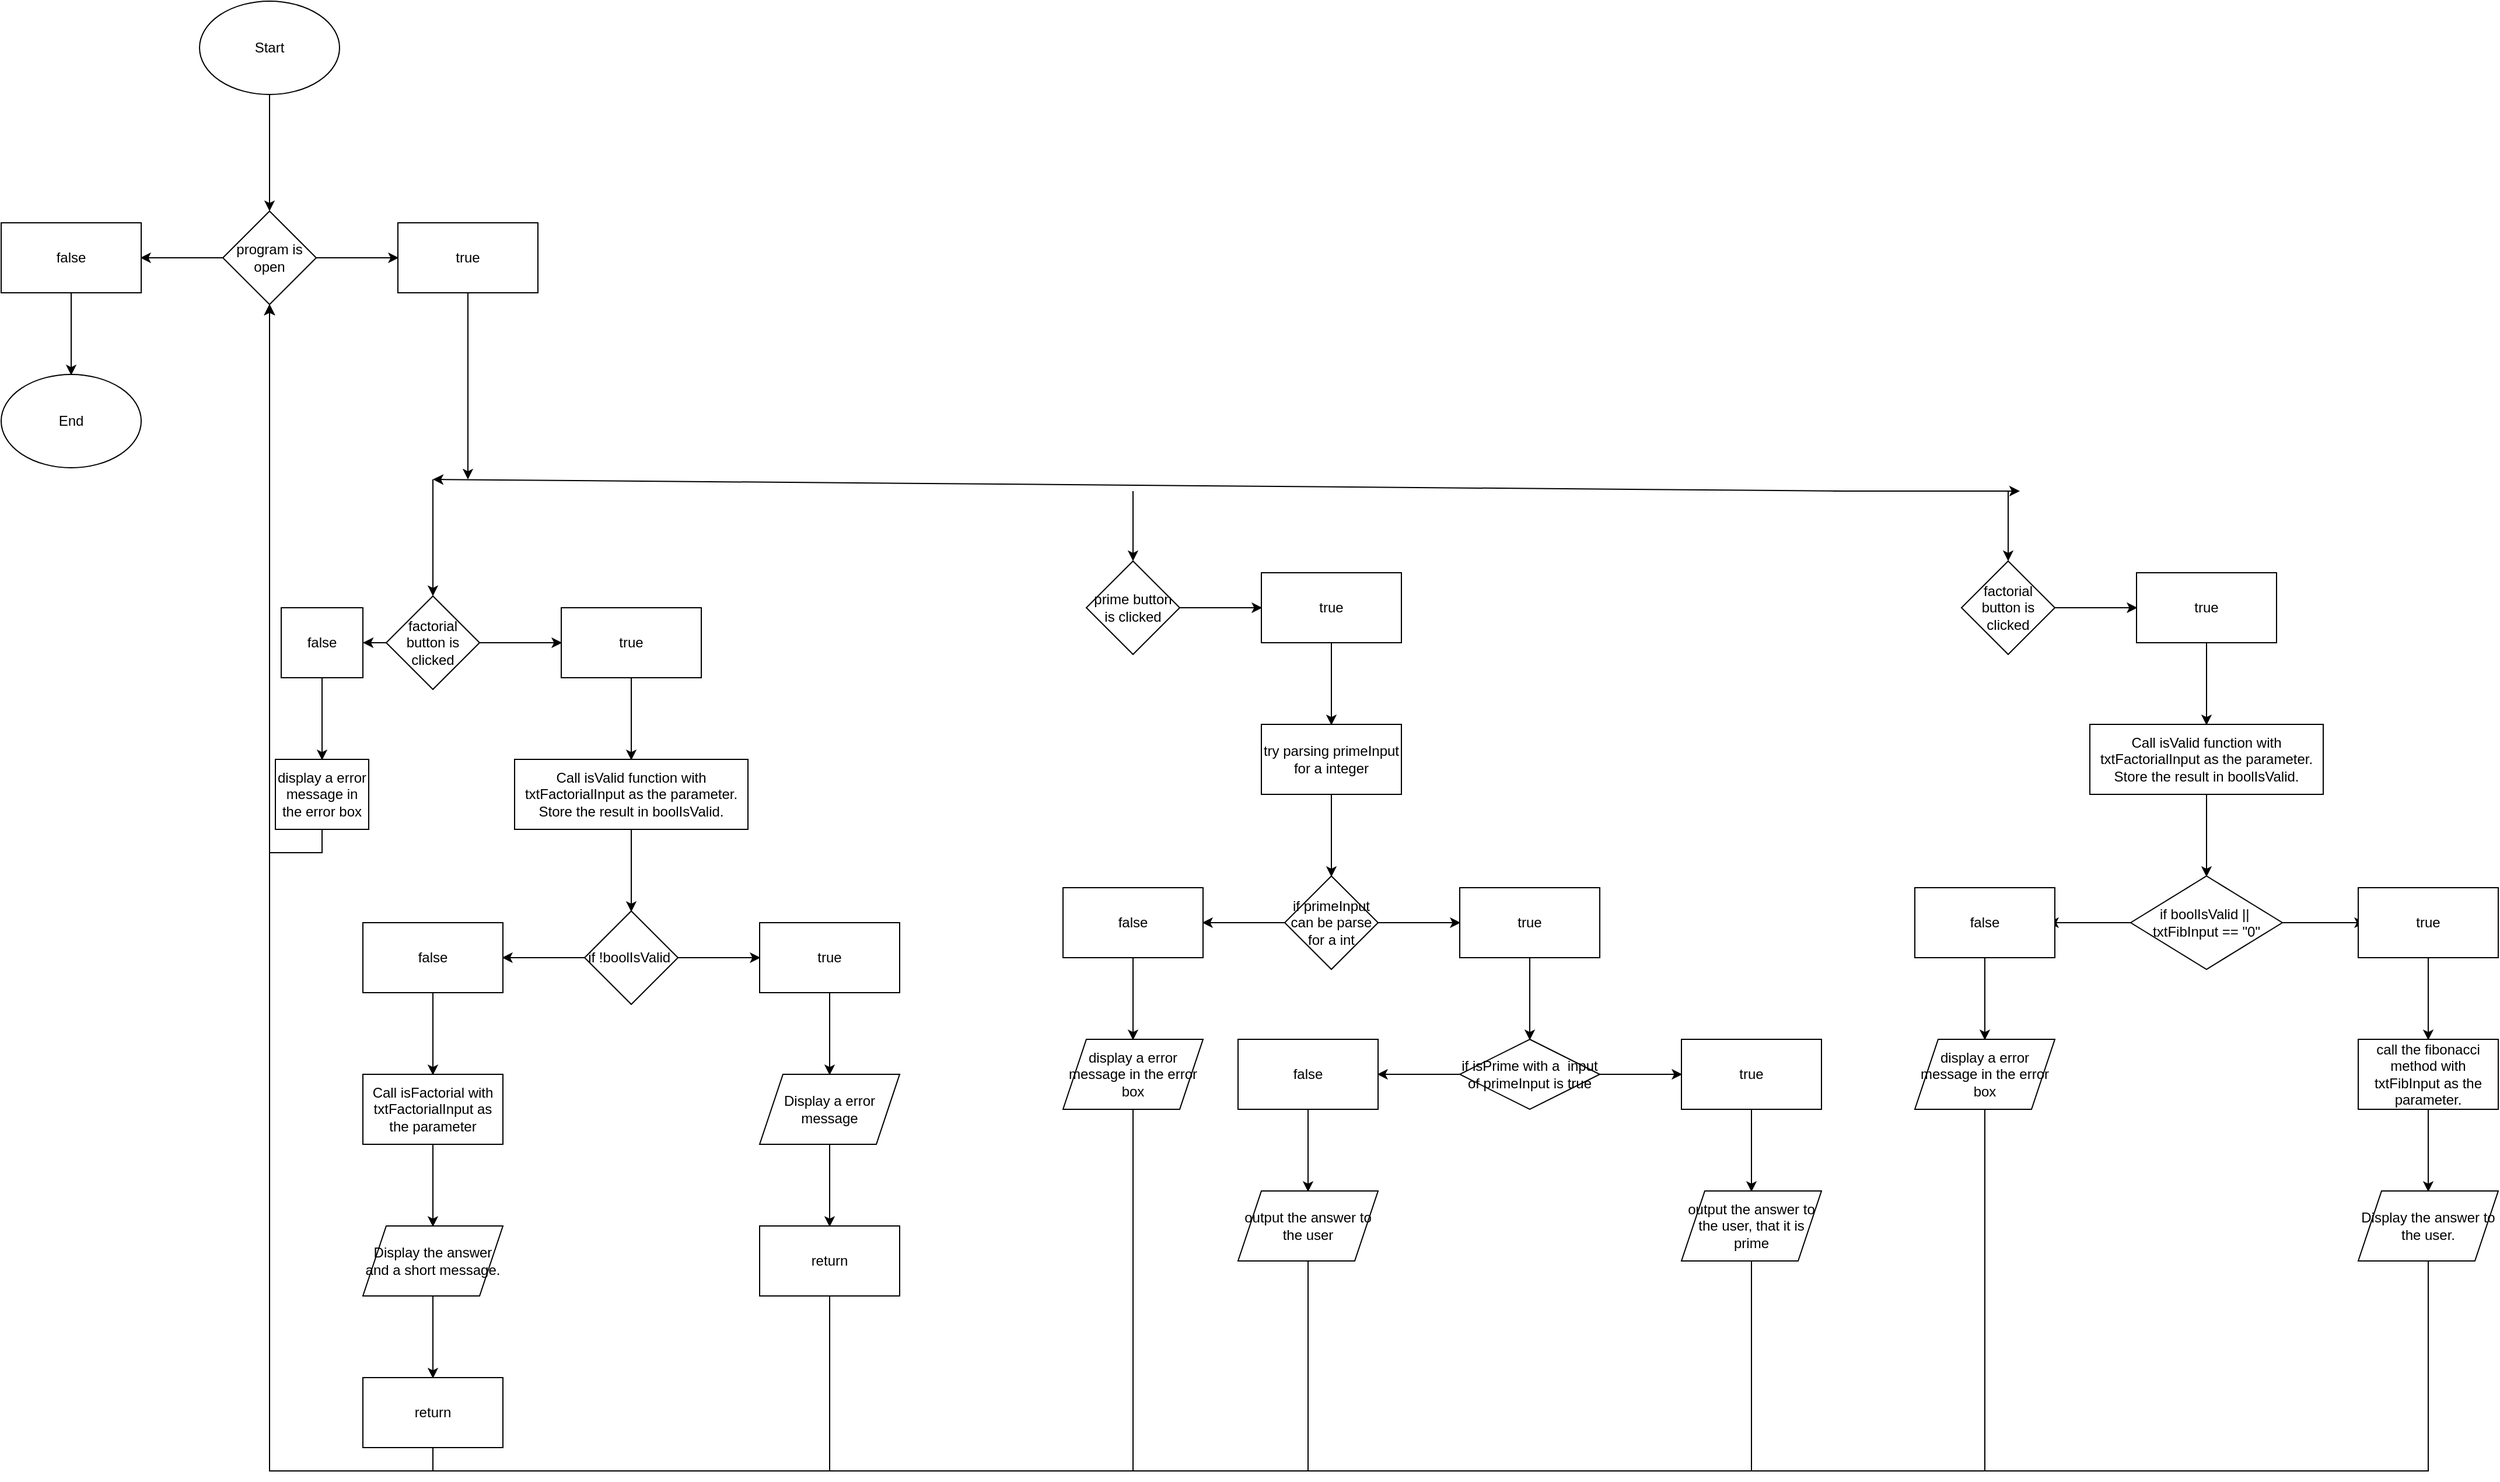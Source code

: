<mxfile version="21.6.8" type="google" pages="5">
  <diagram name="U4ACT2Main" id="bxEgWun4QLtOwx8SykbE">
    <mxGraphModel grid="1" page="1" gridSize="10" guides="1" tooltips="1" connect="1" arrows="1" fold="1" pageScale="1" pageWidth="3500" pageHeight="3300" math="0" shadow="0">
      <root>
        <mxCell id="0" />
        <mxCell id="1" parent="0" />
        <mxCell id="aHM7PjvkRRjM55gxEJ2z-1" value="Start" style="ellipse;whiteSpace=wrap;html=1;" vertex="1" parent="1">
          <mxGeometry x="690" width="120" height="80" as="geometry" />
        </mxCell>
        <mxCell id="aHM7PjvkRRjM55gxEJ2z-3" value="" style="endArrow=classic;html=1;rounded=0;" edge="1" parent="1" source="aHM7PjvkRRjM55gxEJ2z-1">
          <mxGeometry width="50" height="50" relative="1" as="geometry">
            <mxPoint x="750" y="130" as="sourcePoint" />
            <mxPoint x="750" y="180" as="targetPoint" />
          </mxGeometry>
        </mxCell>
        <mxCell id="aHM7PjvkRRjM55gxEJ2z-4" value="" style="endArrow=classic;html=1;rounded=0;" edge="1" parent="1">
          <mxGeometry width="50" height="50" relative="1" as="geometry">
            <mxPoint x="2100" y="420" as="sourcePoint" />
            <mxPoint x="890" y="410" as="targetPoint" />
          </mxGeometry>
        </mxCell>
        <mxCell id="aHM7PjvkRRjM55gxEJ2z-5" value="" style="endArrow=classic;html=1;rounded=0;" edge="1" parent="1">
          <mxGeometry width="50" height="50" relative="1" as="geometry">
            <mxPoint x="2090" y="420" as="sourcePoint" />
            <mxPoint x="2250" y="420" as="targetPoint" />
          </mxGeometry>
        </mxCell>
        <mxCell id="aHM7PjvkRRjM55gxEJ2z-6" value="" style="endArrow=classic;html=1;rounded=0;" edge="1" parent="1">
          <mxGeometry width="50" height="50" relative="1" as="geometry">
            <mxPoint x="890" y="410" as="sourcePoint" />
            <mxPoint x="890" y="510" as="targetPoint" />
          </mxGeometry>
        </mxCell>
        <mxCell id="aHM7PjvkRRjM55gxEJ2z-7" value="factorial button is clicked" style="rhombus;whiteSpace=wrap;html=1;" vertex="1" parent="1">
          <mxGeometry x="850" y="510" width="80" height="80" as="geometry" />
        </mxCell>
        <mxCell id="aHM7PjvkRRjM55gxEJ2z-9" value="" style="endArrow=classic;html=1;rounded=0;" edge="1" parent="1" source="aHM7PjvkRRjM55gxEJ2z-7">
          <mxGeometry width="50" height="50" relative="1" as="geometry">
            <mxPoint x="930" y="600" as="sourcePoint" />
            <mxPoint x="1000.711" y="550" as="targetPoint" />
          </mxGeometry>
        </mxCell>
        <mxCell id="aHM7PjvkRRjM55gxEJ2z-10" value="true" style="rounded=0;whiteSpace=wrap;html=1;" vertex="1" parent="1">
          <mxGeometry x="1000" y="520" width="120" height="60" as="geometry" />
        </mxCell>
        <mxCell id="aHM7PjvkRRjM55gxEJ2z-11" value="" style="endArrow=classic;html=1;rounded=0;" edge="1" parent="1" source="aHM7PjvkRRjM55gxEJ2z-10">
          <mxGeometry width="50" height="50" relative="1" as="geometry">
            <mxPoint x="1060" y="630" as="sourcePoint" />
            <mxPoint x="1060" y="650.711" as="targetPoint" />
          </mxGeometry>
        </mxCell>
        <mxCell id="aHM7PjvkRRjM55gxEJ2z-12" value="Call isValid function with txtFactorialInput as the parameter. Store the result in boolIsValid." style="rounded=0;whiteSpace=wrap;html=1;" vertex="1" parent="1">
          <mxGeometry x="960" y="650" width="200" height="60" as="geometry" />
        </mxCell>
        <mxCell id="aHM7PjvkRRjM55gxEJ2z-13" value="" style="endArrow=classic;html=1;rounded=0;" edge="1" parent="1" source="aHM7PjvkRRjM55gxEJ2z-12">
          <mxGeometry width="50" height="50" relative="1" as="geometry">
            <mxPoint x="1060" y="760" as="sourcePoint" />
            <mxPoint x="1060" y="780.711" as="targetPoint" />
          </mxGeometry>
        </mxCell>
        <mxCell id="aHM7PjvkRRjM55gxEJ2z-15" value="if !boolIsValid&amp;nbsp;" style="rhombus;whiteSpace=wrap;html=1;" vertex="1" parent="1">
          <mxGeometry x="1020" y="780" width="80" height="80" as="geometry" />
        </mxCell>
        <mxCell id="aHM7PjvkRRjM55gxEJ2z-16" value="" style="endArrow=classic;html=1;rounded=0;" edge="1" parent="1" source="aHM7PjvkRRjM55gxEJ2z-15">
          <mxGeometry width="50" height="50" relative="1" as="geometry">
            <mxPoint x="1100" y="870" as="sourcePoint" />
            <mxPoint x="1170.711" y="820" as="targetPoint" />
          </mxGeometry>
        </mxCell>
        <mxCell id="aHM7PjvkRRjM55gxEJ2z-17" value="true" style="rounded=0;whiteSpace=wrap;html=1;" vertex="1" parent="1">
          <mxGeometry x="1170" y="790" width="120" height="60" as="geometry" />
        </mxCell>
        <mxCell id="aHM7PjvkRRjM55gxEJ2z-18" value="" style="endArrow=classic;html=1;rounded=0;" edge="1" parent="1" source="aHM7PjvkRRjM55gxEJ2z-17">
          <mxGeometry width="50" height="50" relative="1" as="geometry">
            <mxPoint x="1230" y="900" as="sourcePoint" />
            <mxPoint x="1230" y="920.711" as="targetPoint" />
          </mxGeometry>
        </mxCell>
        <mxCell id="aHM7PjvkRRjM55gxEJ2z-19" value="Display a error message" style="rounded=0;whiteSpace=wrap;html=1;shape=parallelogram;perimeter=parallelogramPerimeter;fixedSize=1;" vertex="1" parent="1">
          <mxGeometry x="1170" y="920" width="120" height="60" as="geometry" />
        </mxCell>
        <mxCell id="aHM7PjvkRRjM55gxEJ2z-20" value="" style="endArrow=classic;html=1;rounded=0;" edge="1" parent="1" source="aHM7PjvkRRjM55gxEJ2z-19">
          <mxGeometry width="50" height="50" relative="1" as="geometry">
            <mxPoint x="1230" y="1030" as="sourcePoint" />
            <mxPoint x="1230" y="1050.711" as="targetPoint" />
          </mxGeometry>
        </mxCell>
        <mxCell id="aHM7PjvkRRjM55gxEJ2z-76" style="edgeStyle=orthogonalEdgeStyle;rounded=0;orthogonalLoop=1;jettySize=auto;html=1;exitX=0.5;exitY=1;exitDx=0;exitDy=0;" edge="1" parent="1" source="aHM7PjvkRRjM55gxEJ2z-21">
          <mxGeometry relative="1" as="geometry">
            <mxPoint x="750" y="260.0" as="targetPoint" />
            <Array as="points">
              <mxPoint x="1230" y="1260" />
              <mxPoint x="750" y="1260" />
            </Array>
          </mxGeometry>
        </mxCell>
        <mxCell id="aHM7PjvkRRjM55gxEJ2z-21" value="return" style="rounded=0;whiteSpace=wrap;html=1;" vertex="1" parent="1">
          <mxGeometry x="1170" y="1050" width="120" height="60" as="geometry" />
        </mxCell>
        <mxCell id="aHM7PjvkRRjM55gxEJ2z-23" value="" style="endArrow=classic;html=1;rounded=0;" edge="1" parent="1" source="aHM7PjvkRRjM55gxEJ2z-15">
          <mxGeometry width="50" height="50" relative="1" as="geometry">
            <mxPoint x="949.289" y="870" as="sourcePoint" />
            <mxPoint x="949.289" y="820" as="targetPoint" />
          </mxGeometry>
        </mxCell>
        <mxCell id="aHM7PjvkRRjM55gxEJ2z-24" value="false" style="rounded=0;whiteSpace=wrap;html=1;" vertex="1" parent="1">
          <mxGeometry x="830" y="790" width="120" height="60" as="geometry" />
        </mxCell>
        <mxCell id="aHM7PjvkRRjM55gxEJ2z-25" value="" style="endArrow=classic;html=1;rounded=0;" edge="1" parent="1" source="aHM7PjvkRRjM55gxEJ2z-24">
          <mxGeometry width="50" height="50" relative="1" as="geometry">
            <mxPoint x="890" y="900" as="sourcePoint" />
            <mxPoint x="890" y="920.711" as="targetPoint" />
          </mxGeometry>
        </mxCell>
        <mxCell id="aHM7PjvkRRjM55gxEJ2z-27" value="Call isFactorial with txtFactorialInput as the parameter" style="rounded=0;whiteSpace=wrap;html=1;" vertex="1" parent="1">
          <mxGeometry x="830" y="920" width="120" height="60" as="geometry" />
        </mxCell>
        <mxCell id="aHM7PjvkRRjM55gxEJ2z-28" value="" style="endArrow=classic;html=1;rounded=0;" edge="1" parent="1" source="aHM7PjvkRRjM55gxEJ2z-27">
          <mxGeometry width="50" height="50" relative="1" as="geometry">
            <mxPoint x="890" y="1030" as="sourcePoint" />
            <mxPoint x="890" y="1050.711" as="targetPoint" />
          </mxGeometry>
        </mxCell>
        <mxCell id="aHM7PjvkRRjM55gxEJ2z-29" value="Display the answer and a short message." style="shape=parallelogram;perimeter=parallelogramPerimeter;whiteSpace=wrap;html=1;fixedSize=1;" vertex="1" parent="1">
          <mxGeometry x="830" y="1050" width="120" height="60" as="geometry" />
        </mxCell>
        <mxCell id="aHM7PjvkRRjM55gxEJ2z-31" value="" style="endArrow=classic;html=1;rounded=0;" edge="1" parent="1" source="aHM7PjvkRRjM55gxEJ2z-29">
          <mxGeometry width="50" height="50" relative="1" as="geometry">
            <mxPoint x="890" y="1160" as="sourcePoint" />
            <mxPoint x="890" y="1180.711" as="targetPoint" />
          </mxGeometry>
        </mxCell>
        <mxCell id="aHM7PjvkRRjM55gxEJ2z-75" style="edgeStyle=orthogonalEdgeStyle;rounded=0;orthogonalLoop=1;jettySize=auto;html=1;exitX=0.5;exitY=1;exitDx=0;exitDy=0;entryX=0.5;entryY=1;entryDx=0;entryDy=0;" edge="1" parent="1" source="aHM7PjvkRRjM55gxEJ2z-32" target="aHM7PjvkRRjM55gxEJ2z-67">
          <mxGeometry relative="1" as="geometry" />
        </mxCell>
        <mxCell id="aHM7PjvkRRjM55gxEJ2z-32" value="return" style="rounded=0;whiteSpace=wrap;html=1;" vertex="1" parent="1">
          <mxGeometry x="830" y="1180" width="120" height="60" as="geometry" />
        </mxCell>
        <mxCell id="aHM7PjvkRRjM55gxEJ2z-33" value="" style="endArrow=classic;html=1;rounded=0;" edge="1" parent="1">
          <mxGeometry width="50" height="50" relative="1" as="geometry">
            <mxPoint x="1490" y="420" as="sourcePoint" />
            <mxPoint x="1490" y="480" as="targetPoint" />
          </mxGeometry>
        </mxCell>
        <mxCell id="aHM7PjvkRRjM55gxEJ2z-34" value="prime button is clicked" style="rhombus;whiteSpace=wrap;html=1;" vertex="1" parent="1">
          <mxGeometry x="1450" y="480" width="80" height="80" as="geometry" />
        </mxCell>
        <mxCell id="aHM7PjvkRRjM55gxEJ2z-35" value="" style="endArrow=classic;html=1;rounded=0;" edge="1" parent="1" source="aHM7PjvkRRjM55gxEJ2z-34">
          <mxGeometry width="50" height="50" relative="1" as="geometry">
            <mxPoint x="1530" y="570" as="sourcePoint" />
            <mxPoint x="1600.711" y="520" as="targetPoint" />
          </mxGeometry>
        </mxCell>
        <mxCell id="aHM7PjvkRRjM55gxEJ2z-36" value="true" style="rounded=0;whiteSpace=wrap;html=1;" vertex="1" parent="1">
          <mxGeometry x="1600" y="490" width="120" height="60" as="geometry" />
        </mxCell>
        <mxCell id="aHM7PjvkRRjM55gxEJ2z-37" value="" style="endArrow=classic;html=1;rounded=0;" edge="1" parent="1" source="aHM7PjvkRRjM55gxEJ2z-36">
          <mxGeometry width="50" height="50" relative="1" as="geometry">
            <mxPoint x="1660" y="600" as="sourcePoint" />
            <mxPoint x="1660" y="620.711" as="targetPoint" />
          </mxGeometry>
        </mxCell>
        <mxCell id="aHM7PjvkRRjM55gxEJ2z-38" value="try parsing primeInput for a integer" style="rounded=0;whiteSpace=wrap;html=1;" vertex="1" parent="1">
          <mxGeometry x="1600" y="620" width="120" height="60" as="geometry" />
        </mxCell>
        <mxCell id="aHM7PjvkRRjM55gxEJ2z-40" value="" style="endArrow=classic;html=1;rounded=0;" edge="1" parent="1" source="aHM7PjvkRRjM55gxEJ2z-38">
          <mxGeometry width="50" height="50" relative="1" as="geometry">
            <mxPoint x="1660" y="730" as="sourcePoint" />
            <mxPoint x="1660" y="750.711" as="targetPoint" />
          </mxGeometry>
        </mxCell>
        <mxCell id="aHM7PjvkRRjM55gxEJ2z-41" value="if primeInput can be parse for a int" style="rhombus;whiteSpace=wrap;html=1;" vertex="1" parent="1">
          <mxGeometry x="1620" y="750" width="80" height="80" as="geometry" />
        </mxCell>
        <mxCell id="aHM7PjvkRRjM55gxEJ2z-44" value="true" style="rounded=0;whiteSpace=wrap;html=1;" vertex="1" parent="1">
          <mxGeometry x="1770" y="760" width="120" height="60" as="geometry" />
        </mxCell>
        <mxCell id="aHM7PjvkRRjM55gxEJ2z-45" value="" style="endArrow=classic;html=1;rounded=0;" edge="1" parent="1" source="aHM7PjvkRRjM55gxEJ2z-41">
          <mxGeometry width="50" height="50" relative="1" as="geometry">
            <mxPoint x="1700" y="840" as="sourcePoint" />
            <mxPoint x="1770.711" y="790" as="targetPoint" />
          </mxGeometry>
        </mxCell>
        <mxCell id="aHM7PjvkRRjM55gxEJ2z-47" value="" style="endArrow=classic;html=1;rounded=0;" edge="1" parent="1" source="aHM7PjvkRRjM55gxEJ2z-44">
          <mxGeometry width="50" height="50" relative="1" as="geometry">
            <mxPoint x="1830" y="870" as="sourcePoint" />
            <mxPoint x="1830" y="890.711" as="targetPoint" />
          </mxGeometry>
        </mxCell>
        <mxCell id="aHM7PjvkRRjM55gxEJ2z-48" value="" style="endArrow=classic;html=1;rounded=0;" edge="1" parent="1" source="aHM7PjvkRRjM55gxEJ2z-41">
          <mxGeometry width="50" height="50" relative="1" as="geometry">
            <mxPoint x="1549.289" y="840" as="sourcePoint" />
            <mxPoint x="1549.289" y="790" as="targetPoint" />
          </mxGeometry>
        </mxCell>
        <mxCell id="aHM7PjvkRRjM55gxEJ2z-49" value="false" style="rounded=0;whiteSpace=wrap;html=1;" vertex="1" parent="1">
          <mxGeometry x="1430" y="760" width="120" height="60" as="geometry" />
        </mxCell>
        <mxCell id="aHM7PjvkRRjM55gxEJ2z-50" value="" style="endArrow=classic;html=1;rounded=0;" edge="1" parent="1" source="aHM7PjvkRRjM55gxEJ2z-49">
          <mxGeometry width="50" height="50" relative="1" as="geometry">
            <mxPoint x="1490" y="870" as="sourcePoint" />
            <mxPoint x="1490" y="890.711" as="targetPoint" />
          </mxGeometry>
        </mxCell>
        <mxCell id="aHM7PjvkRRjM55gxEJ2z-83" style="edgeStyle=orthogonalEdgeStyle;rounded=0;orthogonalLoop=1;jettySize=auto;html=1;exitX=0.5;exitY=1;exitDx=0;exitDy=0;entryX=0.5;entryY=1;entryDx=0;entryDy=0;" edge="1" parent="1" source="aHM7PjvkRRjM55gxEJ2z-51" target="aHM7PjvkRRjM55gxEJ2z-67">
          <mxGeometry relative="1" as="geometry">
            <Array as="points">
              <mxPoint x="1490" y="1260" />
              <mxPoint x="750" y="1260" />
            </Array>
          </mxGeometry>
        </mxCell>
        <mxCell id="aHM7PjvkRRjM55gxEJ2z-51" value="display a error message in the error box" style="shape=parallelogram;perimeter=parallelogramPerimeter;whiteSpace=wrap;html=1;fixedSize=1;" vertex="1" parent="1">
          <mxGeometry x="1430" y="890" width="120" height="60" as="geometry" />
        </mxCell>
        <mxCell id="aHM7PjvkRRjM55gxEJ2z-52" value="if isPrime with a&amp;nbsp; input of primeInput is true" style="rounded=0;whiteSpace=wrap;html=1;shape=rhombus;perimeter=rhombusPerimeter;" vertex="1" parent="1">
          <mxGeometry x="1770" y="890" width="120" height="60" as="geometry" />
        </mxCell>
        <mxCell id="aHM7PjvkRRjM55gxEJ2z-53" value="" style="endArrow=classic;html=1;rounded=0;" edge="1" parent="1" source="aHM7PjvkRRjM55gxEJ2z-52">
          <mxGeometry width="50" height="50" relative="1" as="geometry">
            <mxPoint x="1890" y="970" as="sourcePoint" />
            <mxPoint x="1960.711" y="920" as="targetPoint" />
          </mxGeometry>
        </mxCell>
        <mxCell id="aHM7PjvkRRjM55gxEJ2z-54" value="true" style="rounded=0;whiteSpace=wrap;html=1;" vertex="1" parent="1">
          <mxGeometry x="1960" y="890" width="120" height="60" as="geometry" />
        </mxCell>
        <mxCell id="aHM7PjvkRRjM55gxEJ2z-55" value="" style="endArrow=classic;html=1;rounded=0;" edge="1" parent="1" source="aHM7PjvkRRjM55gxEJ2z-54">
          <mxGeometry width="50" height="50" relative="1" as="geometry">
            <mxPoint x="2020" y="1000" as="sourcePoint" />
            <mxPoint x="2020" y="1020.711" as="targetPoint" />
          </mxGeometry>
        </mxCell>
        <mxCell id="aHM7PjvkRRjM55gxEJ2z-85" style="edgeStyle=orthogonalEdgeStyle;rounded=0;orthogonalLoop=1;jettySize=auto;html=1;exitX=0.5;exitY=1;exitDx=0;exitDy=0;entryX=0.5;entryY=1;entryDx=0;entryDy=0;" edge="1" parent="1" source="aHM7PjvkRRjM55gxEJ2z-56" target="aHM7PjvkRRjM55gxEJ2z-67">
          <mxGeometry relative="1" as="geometry">
            <Array as="points">
              <mxPoint x="2020" y="1260" />
              <mxPoint x="750" y="1260" />
            </Array>
          </mxGeometry>
        </mxCell>
        <mxCell id="aHM7PjvkRRjM55gxEJ2z-56" value="output the answer to the user, that it is prime" style="shape=parallelogram;perimeter=parallelogramPerimeter;whiteSpace=wrap;html=1;fixedSize=1;" vertex="1" parent="1">
          <mxGeometry x="1960" y="1020" width="120" height="60" as="geometry" />
        </mxCell>
        <mxCell id="aHM7PjvkRRjM55gxEJ2z-59" value="" style="endArrow=classic;html=1;rounded=0;" edge="1" parent="1" source="aHM7PjvkRRjM55gxEJ2z-52">
          <mxGeometry width="50" height="50" relative="1" as="geometry">
            <mxPoint x="1699.289" y="970" as="sourcePoint" />
            <mxPoint x="1699.289" y="920" as="targetPoint" />
          </mxGeometry>
        </mxCell>
        <mxCell id="aHM7PjvkRRjM55gxEJ2z-60" value="false" style="rounded=0;whiteSpace=wrap;html=1;" vertex="1" parent="1">
          <mxGeometry x="1580" y="890" width="120" height="60" as="geometry" />
        </mxCell>
        <mxCell id="aHM7PjvkRRjM55gxEJ2z-62" value="" style="endArrow=classic;html=1;rounded=0;" edge="1" parent="1" source="aHM7PjvkRRjM55gxEJ2z-60">
          <mxGeometry width="50" height="50" relative="1" as="geometry">
            <mxPoint x="1640" y="1000" as="sourcePoint" />
            <mxPoint x="1640" y="1020.711" as="targetPoint" />
          </mxGeometry>
        </mxCell>
        <mxCell id="aHM7PjvkRRjM55gxEJ2z-84" style="edgeStyle=orthogonalEdgeStyle;rounded=0;orthogonalLoop=1;jettySize=auto;html=1;exitX=0.5;exitY=1;exitDx=0;exitDy=0;entryX=0.5;entryY=1;entryDx=0;entryDy=0;" edge="1" parent="1" source="aHM7PjvkRRjM55gxEJ2z-63" target="aHM7PjvkRRjM55gxEJ2z-67">
          <mxGeometry relative="1" as="geometry">
            <Array as="points">
              <mxPoint x="1640" y="1260" />
              <mxPoint x="750" y="1260" />
            </Array>
          </mxGeometry>
        </mxCell>
        <mxCell id="aHM7PjvkRRjM55gxEJ2z-63" value="output the answer to the user" style="shape=parallelogram;perimeter=parallelogramPerimeter;whiteSpace=wrap;html=1;fixedSize=1;" vertex="1" parent="1">
          <mxGeometry x="1580" y="1020" width="120" height="60" as="geometry" />
        </mxCell>
        <mxCell id="aHM7PjvkRRjM55gxEJ2z-67" value="program is open" style="rhombus;whiteSpace=wrap;html=1;" vertex="1" parent="1">
          <mxGeometry x="710" y="180" width="80" height="80" as="geometry" />
        </mxCell>
        <mxCell id="aHM7PjvkRRjM55gxEJ2z-68" value="" style="endArrow=classic;html=1;rounded=0;" edge="1" parent="1" source="aHM7PjvkRRjM55gxEJ2z-67">
          <mxGeometry width="50" height="50" relative="1" as="geometry">
            <mxPoint x="790" y="270" as="sourcePoint" />
            <mxPoint x="860.711" y="220" as="targetPoint" />
          </mxGeometry>
        </mxCell>
        <mxCell id="aHM7PjvkRRjM55gxEJ2z-69" value="true" style="rounded=0;whiteSpace=wrap;html=1;" vertex="1" parent="1">
          <mxGeometry x="860" y="190" width="120" height="60" as="geometry" />
        </mxCell>
        <mxCell id="aHM7PjvkRRjM55gxEJ2z-70" value="" style="endArrow=classic;html=1;rounded=0;" edge="1" parent="1" source="aHM7PjvkRRjM55gxEJ2z-69">
          <mxGeometry width="50" height="50" relative="1" as="geometry">
            <mxPoint x="920" y="300" as="sourcePoint" />
            <mxPoint x="920" y="410" as="targetPoint" />
          </mxGeometry>
        </mxCell>
        <mxCell id="aHM7PjvkRRjM55gxEJ2z-71" value="" style="endArrow=classic;html=1;rounded=0;" edge="1" parent="1" source="aHM7PjvkRRjM55gxEJ2z-67">
          <mxGeometry width="50" height="50" relative="1" as="geometry">
            <mxPoint x="639.289" y="270" as="sourcePoint" />
            <mxPoint x="639.289" y="220" as="targetPoint" />
          </mxGeometry>
        </mxCell>
        <mxCell id="aHM7PjvkRRjM55gxEJ2z-72" value="false" style="rounded=0;whiteSpace=wrap;html=1;" vertex="1" parent="1">
          <mxGeometry x="520" y="190" width="120" height="60" as="geometry" />
        </mxCell>
        <mxCell id="aHM7PjvkRRjM55gxEJ2z-73" value="" style="endArrow=classic;html=1;rounded=0;" edge="1" parent="1" source="aHM7PjvkRRjM55gxEJ2z-72">
          <mxGeometry width="50" height="50" relative="1" as="geometry">
            <mxPoint x="580" y="300" as="sourcePoint" />
            <mxPoint x="580" y="320.711" as="targetPoint" />
          </mxGeometry>
        </mxCell>
        <mxCell id="aHM7PjvkRRjM55gxEJ2z-74" value="End" style="ellipse;whiteSpace=wrap;html=1;" vertex="1" parent="1">
          <mxGeometry x="520" y="320" width="120" height="80" as="geometry" />
        </mxCell>
        <mxCell id="aHM7PjvkRRjM55gxEJ2z-77" value="" style="endArrow=classic;html=1;rounded=0;" edge="1" parent="1" source="aHM7PjvkRRjM55gxEJ2z-7">
          <mxGeometry width="50" height="50" relative="1" as="geometry">
            <mxPoint x="779.289" y="600" as="sourcePoint" />
            <mxPoint x="830" y="550" as="targetPoint" />
          </mxGeometry>
        </mxCell>
        <mxCell id="aHM7PjvkRRjM55gxEJ2z-78" value="false" style="rounded=0;whiteSpace=wrap;html=1;" vertex="1" parent="1">
          <mxGeometry x="760" y="520" width="70" height="60" as="geometry" />
        </mxCell>
        <mxCell id="aHM7PjvkRRjM55gxEJ2z-80" value="" style="endArrow=classic;html=1;rounded=0;" edge="1" parent="1" source="aHM7PjvkRRjM55gxEJ2z-78">
          <mxGeometry width="50" height="50" relative="1" as="geometry">
            <mxPoint x="795" y="630" as="sourcePoint" />
            <mxPoint x="795" y="650.711" as="targetPoint" />
          </mxGeometry>
        </mxCell>
        <mxCell id="aHM7PjvkRRjM55gxEJ2z-82" style="edgeStyle=orthogonalEdgeStyle;rounded=0;orthogonalLoop=1;jettySize=auto;html=1;exitX=0.5;exitY=1;exitDx=0;exitDy=0;entryX=0.5;entryY=1;entryDx=0;entryDy=0;" edge="1" parent="1" source="aHM7PjvkRRjM55gxEJ2z-81" target="aHM7PjvkRRjM55gxEJ2z-67">
          <mxGeometry relative="1" as="geometry">
            <Array as="points">
              <mxPoint x="795" y="730" />
              <mxPoint x="750" y="730" />
            </Array>
          </mxGeometry>
        </mxCell>
        <mxCell id="aHM7PjvkRRjM55gxEJ2z-81" value="display a error message in the error box" style="rounded=0;whiteSpace=wrap;html=1;" vertex="1" parent="1">
          <mxGeometry x="755" y="650" width="80" height="60" as="geometry" />
        </mxCell>
        <mxCell id="aHM7PjvkRRjM55gxEJ2z-86" value="" style="endArrow=classic;html=1;rounded=0;" edge="1" parent="1">
          <mxGeometry width="50" height="50" relative="1" as="geometry">
            <mxPoint x="2240" y="420" as="sourcePoint" />
            <mxPoint x="2240" y="480" as="targetPoint" />
          </mxGeometry>
        </mxCell>
        <mxCell id="aHM7PjvkRRjM55gxEJ2z-87" value="factorial button is clicked" style="rhombus;whiteSpace=wrap;html=1;" vertex="1" parent="1">
          <mxGeometry x="2200" y="480" width="80" height="80" as="geometry" />
        </mxCell>
        <mxCell id="aHM7PjvkRRjM55gxEJ2z-88" value="" style="endArrow=classic;html=1;rounded=0;" edge="1" parent="1" source="aHM7PjvkRRjM55gxEJ2z-87">
          <mxGeometry width="50" height="50" relative="1" as="geometry">
            <mxPoint x="2280" y="570" as="sourcePoint" />
            <mxPoint x="2350.711" y="520" as="targetPoint" />
          </mxGeometry>
        </mxCell>
        <mxCell id="aHM7PjvkRRjM55gxEJ2z-89" value="true" style="rounded=0;whiteSpace=wrap;html=1;" vertex="1" parent="1">
          <mxGeometry x="2350" y="490" width="120" height="60" as="geometry" />
        </mxCell>
        <mxCell id="aHM7PjvkRRjM55gxEJ2z-90" value="" style="endArrow=classic;html=1;rounded=0;" edge="1" parent="1" source="aHM7PjvkRRjM55gxEJ2z-89">
          <mxGeometry width="50" height="50" relative="1" as="geometry">
            <mxPoint x="2410" y="600" as="sourcePoint" />
            <mxPoint x="2410" y="620.711" as="targetPoint" />
          </mxGeometry>
        </mxCell>
        <mxCell id="aHM7PjvkRRjM55gxEJ2z-92" value="Call isValid function with txtFactorialInput as the parameter. Store the result in boolIsValid." style="rounded=0;whiteSpace=wrap;html=1;" vertex="1" parent="1">
          <mxGeometry x="2310" y="620" width="200" height="60" as="geometry" />
        </mxCell>
        <mxCell id="aHM7PjvkRRjM55gxEJ2z-93" value="" style="endArrow=classic;html=1;rounded=0;" edge="1" parent="1" source="aHM7PjvkRRjM55gxEJ2z-92">
          <mxGeometry width="50" height="50" relative="1" as="geometry">
            <mxPoint x="2410" y="730" as="sourcePoint" />
            <mxPoint x="2410" y="750.711" as="targetPoint" />
          </mxGeometry>
        </mxCell>
        <mxCell id="aHM7PjvkRRjM55gxEJ2z-94" value="if boolIsValid ||&amp;nbsp; txtFibInput == &quot;0&quot;" style="rhombus;whiteSpace=wrap;html=1;" vertex="1" parent="1">
          <mxGeometry x="2345" y="750" width="130" height="80" as="geometry" />
        </mxCell>
        <mxCell id="aHM7PjvkRRjM55gxEJ2z-95" value="" style="endArrow=classic;html=1;rounded=0;" edge="1" parent="1" source="aHM7PjvkRRjM55gxEJ2z-94">
          <mxGeometry width="50" height="50" relative="1" as="geometry">
            <mxPoint x="2475" y="840" as="sourcePoint" />
            <mxPoint x="2545.711" y="790" as="targetPoint" />
          </mxGeometry>
        </mxCell>
        <mxCell id="aHM7PjvkRRjM55gxEJ2z-96" value="true" style="rounded=0;whiteSpace=wrap;html=1;" vertex="1" parent="1">
          <mxGeometry x="2540" y="760" width="120" height="60" as="geometry" />
        </mxCell>
        <mxCell id="aHM7PjvkRRjM55gxEJ2z-97" value="" style="endArrow=classic;html=1;rounded=0;" edge="1" parent="1" source="aHM7PjvkRRjM55gxEJ2z-96">
          <mxGeometry width="50" height="50" relative="1" as="geometry">
            <mxPoint x="2600" y="870" as="sourcePoint" />
            <mxPoint x="2600" y="890.711" as="targetPoint" />
          </mxGeometry>
        </mxCell>
        <mxCell id="aHM7PjvkRRjM55gxEJ2z-98" value="" style="endArrow=classic;html=1;rounded=0;" edge="1" parent="1" source="aHM7PjvkRRjM55gxEJ2z-94">
          <mxGeometry width="50" height="50" relative="1" as="geometry">
            <mxPoint x="2274.289" y="840" as="sourcePoint" />
            <mxPoint x="2274.289" y="790" as="targetPoint" />
          </mxGeometry>
        </mxCell>
        <mxCell id="aHM7PjvkRRjM55gxEJ2z-99" value="false" style="rounded=0;whiteSpace=wrap;html=1;" vertex="1" parent="1">
          <mxGeometry x="2160" y="760" width="120" height="60" as="geometry" />
        </mxCell>
        <mxCell id="aHM7PjvkRRjM55gxEJ2z-100" value="" style="endArrow=classic;html=1;rounded=0;" edge="1" parent="1" source="aHM7PjvkRRjM55gxEJ2z-99">
          <mxGeometry width="50" height="50" relative="1" as="geometry">
            <mxPoint x="2220" y="870" as="sourcePoint" />
            <mxPoint x="2220" y="890.711" as="targetPoint" />
          </mxGeometry>
        </mxCell>
        <mxCell id="aHM7PjvkRRjM55gxEJ2z-106" style="edgeStyle=orthogonalEdgeStyle;rounded=0;orthogonalLoop=1;jettySize=auto;html=1;exitX=0.5;exitY=1;exitDx=0;exitDy=0;entryX=0.5;entryY=1;entryDx=0;entryDy=0;" edge="1" parent="1" source="aHM7PjvkRRjM55gxEJ2z-101" target="aHM7PjvkRRjM55gxEJ2z-67">
          <mxGeometry relative="1" as="geometry">
            <Array as="points">
              <mxPoint x="2220" y="1260" />
              <mxPoint x="750" y="1260" />
            </Array>
          </mxGeometry>
        </mxCell>
        <mxCell id="aHM7PjvkRRjM55gxEJ2z-101" value="display a error message in the error box" style="shape=parallelogram;perimeter=parallelogramPerimeter;whiteSpace=wrap;html=1;fixedSize=1;" vertex="1" parent="1">
          <mxGeometry x="2160" y="890" width="120" height="60" as="geometry" />
        </mxCell>
        <mxCell id="aHM7PjvkRRjM55gxEJ2z-103" value="call the fibonacci method with txtFibInput as the parameter." style="rounded=0;whiteSpace=wrap;html=1;" vertex="1" parent="1">
          <mxGeometry x="2540" y="890" width="120" height="60" as="geometry" />
        </mxCell>
        <mxCell id="aHM7PjvkRRjM55gxEJ2z-107" style="edgeStyle=orthogonalEdgeStyle;rounded=0;orthogonalLoop=1;jettySize=auto;html=1;exitX=0.5;exitY=1;exitDx=0;exitDy=0;" edge="1" parent="1" source="aHM7PjvkRRjM55gxEJ2z-104">
          <mxGeometry relative="1" as="geometry">
            <mxPoint x="750" y="260.0" as="targetPoint" />
            <Array as="points">
              <mxPoint x="2600" y="1260" />
              <mxPoint x="750" y="1260" />
            </Array>
          </mxGeometry>
        </mxCell>
        <mxCell id="aHM7PjvkRRjM55gxEJ2z-104" value="Display the answer to the user." style="shape=parallelogram;perimeter=parallelogramPerimeter;whiteSpace=wrap;html=1;fixedSize=1;" vertex="1" parent="1">
          <mxGeometry x="2540" y="1020" width="120" height="60" as="geometry" />
        </mxCell>
        <mxCell id="aHM7PjvkRRjM55gxEJ2z-105" value="" style="endArrow=classic;html=1;rounded=0;" edge="1" parent="1" source="aHM7PjvkRRjM55gxEJ2z-103">
          <mxGeometry width="50" height="50" relative="1" as="geometry">
            <mxPoint x="2600" y="1000" as="sourcePoint" />
            <mxPoint x="2600" y="1020.711" as="targetPoint" />
          </mxGeometry>
        </mxCell>
      </root>
    </mxGraphModel>
  </diagram>
  <diagram id="xO0akqC7LEw-KZRyNj1-" name="factorial">
    <mxGraphModel grid="1" page="1" gridSize="10" guides="1" tooltips="1" connect="1" arrows="1" fold="1" pageScale="1" pageWidth="3500" pageHeight="3300" math="0" shadow="0">
      <root>
        <mxCell id="0" />
        <mxCell id="1" parent="0" />
        <mxCell id="_D_uxC-qLRNJBVokrDks-1" value="Start" style="ellipse;whiteSpace=wrap;html=1;" vertex="1" parent="1">
          <mxGeometry x="430" width="120" height="80" as="geometry" />
        </mxCell>
        <mxCell id="_D_uxC-qLRNJBVokrDks-2" value="" style="endArrow=classic;html=1;rounded=0;" edge="1" parent="1" source="_D_uxC-qLRNJBVokrDks-1">
          <mxGeometry width="50" height="50" relative="1" as="geometry">
            <mxPoint x="490" y="130" as="sourcePoint" />
            <mxPoint x="490" y="150.711" as="targetPoint" />
          </mxGeometry>
        </mxCell>
        <mxCell id="_D_uxC-qLRNJBVokrDks-3" value="int num (this is the parameter)" style="rounded=0;whiteSpace=wrap;html=1;" vertex="1" parent="1">
          <mxGeometry x="430" y="150" width="120" height="60" as="geometry" />
        </mxCell>
        <mxCell id="_D_uxC-qLRNJBVokrDks-4" value="" style="endArrow=classic;html=1;rounded=0;" edge="1" parent="1" source="_D_uxC-qLRNJBVokrDks-3">
          <mxGeometry width="50" height="50" relative="1" as="geometry">
            <mxPoint x="490" y="260" as="sourcePoint" />
            <mxPoint x="490" y="280.711" as="targetPoint" />
          </mxGeometry>
        </mxCell>
        <mxCell id="_D_uxC-qLRNJBVokrDks-6" value="i = 2" style="rounded=0;whiteSpace=wrap;html=1;" vertex="1" parent="1">
          <mxGeometry x="430" y="410" width="120" height="60" as="geometry" />
        </mxCell>
        <mxCell id="_D_uxC-qLRNJBVokrDks-7" value="" style="endArrow=classic;html=1;rounded=0;" edge="1" parent="1" source="_D_uxC-qLRNJBVokrDks-6">
          <mxGeometry width="50" height="50" relative="1" as="geometry">
            <mxPoint x="490" y="520" as="sourcePoint" />
            <mxPoint x="490" y="540.711" as="targetPoint" />
          </mxGeometry>
        </mxCell>
        <mxCell id="_D_uxC-qLRNJBVokrDks-8" value="i &amp;lt;= num" style="rhombus;whiteSpace=wrap;html=1;" vertex="1" parent="1">
          <mxGeometry x="450" y="540" width="80" height="80" as="geometry" />
        </mxCell>
        <mxCell id="_D_uxC-qLRNJBVokrDks-9" value="" style="endArrow=classic;html=1;rounded=0;" edge="1" parent="1" source="_D_uxC-qLRNJBVokrDks-8">
          <mxGeometry width="50" height="50" relative="1" as="geometry">
            <mxPoint x="530" y="630" as="sourcePoint" />
            <mxPoint x="600.711" y="580" as="targetPoint" />
          </mxGeometry>
        </mxCell>
        <mxCell id="_D_uxC-qLRNJBVokrDks-10" value="true" style="rounded=0;whiteSpace=wrap;html=1;" vertex="1" parent="1">
          <mxGeometry x="600" y="550" width="120" height="60" as="geometry" />
        </mxCell>
        <mxCell id="_D_uxC-qLRNJBVokrDks-11" value="" style="endArrow=classic;html=1;rounded=0;" edge="1" parent="1" source="_D_uxC-qLRNJBVokrDks-10">
          <mxGeometry width="50" height="50" relative="1" as="geometry">
            <mxPoint x="660" y="660" as="sourcePoint" />
            <mxPoint x="660" y="680.711" as="targetPoint" />
          </mxGeometry>
        </mxCell>
        <mxCell id="_D_uxC-qLRNJBVokrDks-12" value="tot *= i" style="rounded=0;whiteSpace=wrap;html=1;" vertex="1" parent="1">
          <mxGeometry x="600" y="680" width="120" height="60" as="geometry" />
        </mxCell>
        <mxCell id="_D_uxC-qLRNJBVokrDks-13" value="tot = 1" style="rounded=0;whiteSpace=wrap;html=1;" vertex="1" parent="1">
          <mxGeometry x="430" y="280" width="120" height="60" as="geometry" />
        </mxCell>
        <mxCell id="_D_uxC-qLRNJBVokrDks-14" value="" style="endArrow=classic;html=1;rounded=0;" edge="1" parent="1" source="_D_uxC-qLRNJBVokrDks-13">
          <mxGeometry width="50" height="50" relative="1" as="geometry">
            <mxPoint x="490" y="390" as="sourcePoint" />
            <mxPoint x="490" y="410.711" as="targetPoint" />
          </mxGeometry>
        </mxCell>
        <mxCell id="_D_uxC-qLRNJBVokrDks-15" value="" style="endArrow=classic;html=1;rounded=0;" edge="1" parent="1" source="_D_uxC-qLRNJBVokrDks-12">
          <mxGeometry width="50" height="50" relative="1" as="geometry">
            <mxPoint x="660" y="790" as="sourcePoint" />
            <mxPoint x="660" y="810.711" as="targetPoint" />
          </mxGeometry>
        </mxCell>
        <mxCell id="_D_uxC-qLRNJBVokrDks-17" style="edgeStyle=orthogonalEdgeStyle;rounded=0;orthogonalLoop=1;jettySize=auto;html=1;exitX=0.5;exitY=1;exitDx=0;exitDy=0;entryX=0.5;entryY=1;entryDx=0;entryDy=0;" edge="1" parent="1" source="_D_uxC-qLRNJBVokrDks-16" target="_D_uxC-qLRNJBVokrDks-8">
          <mxGeometry relative="1" as="geometry" />
        </mxCell>
        <mxCell id="_D_uxC-qLRNJBVokrDks-16" value="i++" style="rounded=0;whiteSpace=wrap;html=1;" vertex="1" parent="1">
          <mxGeometry x="600" y="810" width="120" height="60" as="geometry" />
        </mxCell>
        <mxCell id="_D_uxC-qLRNJBVokrDks-18" value="" style="endArrow=classic;html=1;rounded=0;" edge="1" parent="1" source="_D_uxC-qLRNJBVokrDks-8">
          <mxGeometry width="50" height="50" relative="1" as="geometry">
            <mxPoint x="379.289" y="630" as="sourcePoint" />
            <mxPoint x="379.289" y="580" as="targetPoint" />
          </mxGeometry>
        </mxCell>
        <mxCell id="_D_uxC-qLRNJBVokrDks-19" value="false" style="rounded=0;whiteSpace=wrap;html=1;" vertex="1" parent="1">
          <mxGeometry x="260" y="550" width="120" height="60" as="geometry" />
        </mxCell>
        <mxCell id="_D_uxC-qLRNJBVokrDks-20" value="" style="endArrow=classic;html=1;rounded=0;" edge="1" parent="1" source="_D_uxC-qLRNJBVokrDks-19">
          <mxGeometry width="50" height="50" relative="1" as="geometry">
            <mxPoint x="320" y="660" as="sourcePoint" />
            <mxPoint x="320" y="680.711" as="targetPoint" />
          </mxGeometry>
        </mxCell>
        <mxCell id="_D_uxC-qLRNJBVokrDks-21" value="return tot" style="rounded=0;whiteSpace=wrap;html=1;" vertex="1" parent="1">
          <mxGeometry x="260" y="680" width="120" height="60" as="geometry" />
        </mxCell>
        <mxCell id="_D_uxC-qLRNJBVokrDks-22" value="" style="endArrow=classic;html=1;rounded=0;" edge="1" parent="1" source="_D_uxC-qLRNJBVokrDks-21">
          <mxGeometry width="50" height="50" relative="1" as="geometry">
            <mxPoint x="320" y="790" as="sourcePoint" />
            <mxPoint x="320" y="810.711" as="targetPoint" />
          </mxGeometry>
        </mxCell>
        <mxCell id="_D_uxC-qLRNJBVokrDks-23" value="End" style="ellipse;whiteSpace=wrap;html=1;" vertex="1" parent="1">
          <mxGeometry x="260" y="810" width="120" height="80" as="geometry" />
        </mxCell>
      </root>
    </mxGraphModel>
  </diagram>
  <diagram id="vwzrEUVMVlLOr7Y2JZw5" name="Prime">
    <mxGraphModel grid="1" page="1" gridSize="10" guides="1" tooltips="1" connect="1" arrows="1" fold="1" pageScale="1" pageWidth="3500" pageHeight="3300" math="0" shadow="0">
      <root>
        <mxCell id="0" />
        <mxCell id="1" parent="0" />
        <mxCell id="nR4WeefANG8mHLfdvDZ5-1" value="Start" style="ellipse;whiteSpace=wrap;html=1;" vertex="1" parent="1">
          <mxGeometry x="350" width="120" height="80" as="geometry" />
        </mxCell>
        <mxCell id="nR4WeefANG8mHLfdvDZ5-2" value="" style="endArrow=classic;html=1;rounded=0;" edge="1" parent="1" source="nR4WeefANG8mHLfdvDZ5-1">
          <mxGeometry width="50" height="50" relative="1" as="geometry">
            <mxPoint x="410" y="140" as="sourcePoint" />
            <mxPoint x="410" y="150" as="targetPoint" />
          </mxGeometry>
        </mxCell>
        <mxCell id="nR4WeefANG8mHLfdvDZ5-3" value="int num (this is the parameter)" style="rounded=0;whiteSpace=wrap;html=1;" vertex="1" parent="1">
          <mxGeometry x="350" y="150" width="120" height="60" as="geometry" />
        </mxCell>
        <mxCell id="HUVNFmeZQrdHv0PyYgay-1" value="" style="endArrow=classic;html=1;rounded=0;" edge="1" parent="1" source="nR4WeefANG8mHLfdvDZ5-3">
          <mxGeometry width="50" height="50" relative="1" as="geometry">
            <mxPoint x="410" y="260" as="sourcePoint" />
            <mxPoint x="410" y="280.711" as="targetPoint" />
          </mxGeometry>
        </mxCell>
        <mxCell id="HUVNFmeZQrdHv0PyYgay-3" value="i=2" style="rounded=0;whiteSpace=wrap;html=1;" vertex="1" parent="1">
          <mxGeometry x="350" y="410" width="120" height="60" as="geometry" />
        </mxCell>
        <mxCell id="HUVNFmeZQrdHv0PyYgay-4" value="" style="endArrow=classic;html=1;rounded=0;" edge="1" parent="1" source="HUVNFmeZQrdHv0PyYgay-3">
          <mxGeometry width="50" height="50" relative="1" as="geometry">
            <mxPoint x="410" y="520" as="sourcePoint" />
            <mxPoint x="410" y="540.711" as="targetPoint" />
          </mxGeometry>
        </mxCell>
        <mxCell id="HUVNFmeZQrdHv0PyYgay-5" value="i &amp;lt; floor(sqrt(num)) + 1" style="rhombus;whiteSpace=wrap;html=1;" vertex="1" parent="1">
          <mxGeometry x="370" y="540" width="80" height="80" as="geometry" />
        </mxCell>
        <mxCell id="HUVNFmeZQrdHv0PyYgay-6" value="" style="endArrow=classic;html=1;rounded=0;exitX=1;exitY=0.5;exitDx=0;exitDy=0;" edge="1" parent="1" source="HUVNFmeZQrdHv0PyYgay-5">
          <mxGeometry width="50" height="50" relative="1" as="geometry">
            <mxPoint x="630" y="580" as="sourcePoint" />
            <mxPoint x="700.711" y="580" as="targetPoint" />
          </mxGeometry>
        </mxCell>
        <mxCell id="HUVNFmeZQrdHv0PyYgay-7" value="true" style="rounded=0;whiteSpace=wrap;html=1;" vertex="1" parent="1">
          <mxGeometry x="700" y="550" width="120" height="60" as="geometry" />
        </mxCell>
        <mxCell id="HUVNFmeZQrdHv0PyYgay-8" value="" style="endArrow=classic;html=1;rounded=0;" edge="1" parent="1" source="HUVNFmeZQrdHv0PyYgay-7">
          <mxGeometry width="50" height="50" relative="1" as="geometry">
            <mxPoint x="760" y="660" as="sourcePoint" />
            <mxPoint x="760" y="680.711" as="targetPoint" />
          </mxGeometry>
        </mxCell>
        <mxCell id="HUVNFmeZQrdHv0PyYgay-9" value="if num % 2 == 0" style="rounded=0;whiteSpace=wrap;html=1;shape=rhombus;perimeter=rhombusPerimeter;" vertex="1" parent="1">
          <mxGeometry x="700" y="680" width="120" height="60" as="geometry" />
        </mxCell>
        <mxCell id="HUVNFmeZQrdHv0PyYgay-10" value="isPrime = true" style="rounded=0;whiteSpace=wrap;html=1;" vertex="1" parent="1">
          <mxGeometry x="350" y="280" width="120" height="60" as="geometry" />
        </mxCell>
        <mxCell id="HUVNFmeZQrdHv0PyYgay-11" value="" style="endArrow=classic;html=1;rounded=0;" edge="1" parent="1" source="HUVNFmeZQrdHv0PyYgay-10">
          <mxGeometry width="50" height="50" relative="1" as="geometry">
            <mxPoint x="410" y="390" as="sourcePoint" />
            <mxPoint x="410" y="410.711" as="targetPoint" />
          </mxGeometry>
        </mxCell>
        <mxCell id="HUVNFmeZQrdHv0PyYgay-12" value="" style="endArrow=classic;html=1;rounded=0;" edge="1" parent="1" source="HUVNFmeZQrdHv0PyYgay-9">
          <mxGeometry width="50" height="50" relative="1" as="geometry">
            <mxPoint x="820" y="760" as="sourcePoint" />
            <mxPoint x="890.711" y="710" as="targetPoint" />
          </mxGeometry>
        </mxCell>
        <mxCell id="HUVNFmeZQrdHv0PyYgay-13" value="true" style="rounded=0;whiteSpace=wrap;html=1;" vertex="1" parent="1">
          <mxGeometry x="890" y="680" width="120" height="60" as="geometry" />
        </mxCell>
        <mxCell id="HUVNFmeZQrdHv0PyYgay-14" value="" style="endArrow=classic;html=1;rounded=0;" edge="1" parent="1" source="HUVNFmeZQrdHv0PyYgay-13">
          <mxGeometry width="50" height="50" relative="1" as="geometry">
            <mxPoint x="950" y="790" as="sourcePoint" />
            <mxPoint x="950" y="810.711" as="targetPoint" />
          </mxGeometry>
        </mxCell>
        <mxCell id="HUVNFmeZQrdHv0PyYgay-24" style="edgeStyle=orthogonalEdgeStyle;rounded=0;orthogonalLoop=1;jettySize=auto;html=1;exitX=0.5;exitY=1;exitDx=0;exitDy=0;entryX=0.5;entryY=1;entryDx=0;entryDy=0;" edge="1" parent="1" source="HUVNFmeZQrdHv0PyYgay-15" target="HUVNFmeZQrdHv0PyYgay-22">
          <mxGeometry relative="1" as="geometry" />
        </mxCell>
        <mxCell id="HUVNFmeZQrdHv0PyYgay-15" value="isPrime = false" style="rounded=0;whiteSpace=wrap;html=1;" vertex="1" parent="1">
          <mxGeometry x="890" y="810" width="120" height="60" as="geometry" />
        </mxCell>
        <mxCell id="HUVNFmeZQrdHv0PyYgay-16" value="" style="endArrow=classic;html=1;rounded=0;" edge="1" parent="1" source="HUVNFmeZQrdHv0PyYgay-9">
          <mxGeometry width="50" height="50" relative="1" as="geometry">
            <mxPoint x="629.289" y="760" as="sourcePoint" />
            <mxPoint x="629.289" y="710" as="targetPoint" />
          </mxGeometry>
        </mxCell>
        <mxCell id="HUVNFmeZQrdHv0PyYgay-23" style="edgeStyle=orthogonalEdgeStyle;rounded=0;orthogonalLoop=1;jettySize=auto;html=1;exitX=0.5;exitY=1;exitDx=0;exitDy=0;entryX=0.5;entryY=1;entryDx=0;entryDy=0;" edge="1" parent="1" source="HUVNFmeZQrdHv0PyYgay-17" target="HUVNFmeZQrdHv0PyYgay-22">
          <mxGeometry relative="1" as="geometry" />
        </mxCell>
        <mxCell id="HUVNFmeZQrdHv0PyYgay-17" value="false" style="rounded=0;whiteSpace=wrap;html=1;" vertex="1" parent="1">
          <mxGeometry x="510" y="680" width="120" height="60" as="geometry" />
        </mxCell>
        <mxCell id="HUVNFmeZQrdHv0PyYgay-20" value="" style="endArrow=classic;html=1;rounded=0;" edge="1" parent="1" source="HUVNFmeZQrdHv0PyYgay-5">
          <mxGeometry width="50" height="50" relative="1" as="geometry">
            <mxPoint x="299.289" y="630" as="sourcePoint" />
            <mxPoint x="299.289" y="580" as="targetPoint" />
          </mxGeometry>
        </mxCell>
        <mxCell id="HUVNFmeZQrdHv0PyYgay-21" value="false" style="rounded=0;whiteSpace=wrap;html=1;" vertex="1" parent="1">
          <mxGeometry x="180" y="550" width="120" height="60" as="geometry" />
        </mxCell>
        <mxCell id="HUVNFmeZQrdHv0PyYgay-25" style="edgeStyle=orthogonalEdgeStyle;rounded=0;orthogonalLoop=1;jettySize=auto;html=1;exitX=0.5;exitY=0;exitDx=0;exitDy=0;entryX=0.5;entryY=1;entryDx=0;entryDy=0;" edge="1" parent="1" source="HUVNFmeZQrdHv0PyYgay-22" target="HUVNFmeZQrdHv0PyYgay-5">
          <mxGeometry relative="1" as="geometry" />
        </mxCell>
        <mxCell id="HUVNFmeZQrdHv0PyYgay-22" value="i++" style="rounded=0;whiteSpace=wrap;html=1;" vertex="1" parent="1">
          <mxGeometry x="350" y="680" width="120" height="60" as="geometry" />
        </mxCell>
        <mxCell id="HUVNFmeZQrdHv0PyYgay-26" value="" style="endArrow=classic;html=1;rounded=0;" edge="1" parent="1" source="HUVNFmeZQrdHv0PyYgay-21">
          <mxGeometry width="50" height="50" relative="1" as="geometry">
            <mxPoint x="240" y="660" as="sourcePoint" />
            <mxPoint x="240" y="680.711" as="targetPoint" />
          </mxGeometry>
        </mxCell>
        <mxCell id="HUVNFmeZQrdHv0PyYgay-27" value="return isPrime" style="rounded=0;whiteSpace=wrap;html=1;" vertex="1" parent="1">
          <mxGeometry x="180" y="680" width="120" height="60" as="geometry" />
        </mxCell>
        <mxCell id="HUVNFmeZQrdHv0PyYgay-28" value="" style="endArrow=classic;html=1;rounded=0;" edge="1" parent="1" source="HUVNFmeZQrdHv0PyYgay-27">
          <mxGeometry width="50" height="50" relative="1" as="geometry">
            <mxPoint x="240" y="790" as="sourcePoint" />
            <mxPoint x="240" y="810.711" as="targetPoint" />
          </mxGeometry>
        </mxCell>
        <mxCell id="HUVNFmeZQrdHv0PyYgay-29" value="End" style="ellipse;whiteSpace=wrap;html=1;" vertex="1" parent="1">
          <mxGeometry x="180" y="810" width="120" height="80" as="geometry" />
        </mxCell>
      </root>
    </mxGraphModel>
  </diagram>
  <diagram id="4nP5QMkpGNl_A1Rs5gVn" name=" Fibonacci">
    <mxGraphModel grid="1" page="1" gridSize="10" guides="1" tooltips="1" connect="1" arrows="1" fold="1" pageScale="1" pageWidth="3500" pageHeight="3300" math="0" shadow="0">
      <root>
        <mxCell id="0" />
        <mxCell id="1" parent="0" />
        <mxCell id="bWcjx1eWvuRGW9UcU9SX-2" value="Start" style="ellipse;whiteSpace=wrap;html=1;" vertex="1" parent="1">
          <mxGeometry x="620" width="120" height="80" as="geometry" />
        </mxCell>
        <mxCell id="bWcjx1eWvuRGW9UcU9SX-3" value="" style="endArrow=classic;html=1;rounded=0;" edge="1" parent="1" source="bWcjx1eWvuRGW9UcU9SX-2">
          <mxGeometry width="50" height="50" relative="1" as="geometry">
            <mxPoint x="680" y="130" as="sourcePoint" />
            <mxPoint x="680" y="150.711" as="targetPoint" />
          </mxGeometry>
        </mxCell>
        <mxCell id="bWcjx1eWvuRGW9UcU9SX-4" value="int num (this is the parameter)" style="rounded=0;whiteSpace=wrap;html=1;" vertex="1" parent="1">
          <mxGeometry x="620" y="150" width="120" height="60" as="geometry" />
        </mxCell>
        <mxCell id="9brBhYnCeKOdp2ZSYi8U-1" value="" style="endArrow=classic;html=1;rounded=0;" edge="1" parent="1" source="bWcjx1eWvuRGW9UcU9SX-4">
          <mxGeometry width="50" height="50" relative="1" as="geometry">
            <mxPoint x="680" y="260" as="sourcePoint" />
            <mxPoint x="680" y="280.711" as="targetPoint" />
          </mxGeometry>
        </mxCell>
        <mxCell id="9brBhYnCeKOdp2ZSYi8U-2" value="int last = 0, cur&amp;nbsp; = 1" style="rounded=0;whiteSpace=wrap;html=1;" vertex="1" parent="1">
          <mxGeometry x="620" y="280" width="120" height="60" as="geometry" />
        </mxCell>
        <mxCell id="9brBhYnCeKOdp2ZSYi8U-3" value="" style="endArrow=classic;html=1;rounded=0;" edge="1" parent="1" source="9brBhYnCeKOdp2ZSYi8U-2">
          <mxGeometry width="50" height="50" relative="1" as="geometry">
            <mxPoint x="680" y="390" as="sourcePoint" />
            <mxPoint x="680" y="410.711" as="targetPoint" />
          </mxGeometry>
        </mxCell>
        <mxCell id="9brBhYnCeKOdp2ZSYi8U-4" value="num == 0" style="rhombus;whiteSpace=wrap;html=1;" vertex="1" parent="1">
          <mxGeometry x="640" y="410" width="80" height="80" as="geometry" />
        </mxCell>
        <mxCell id="9brBhYnCeKOdp2ZSYi8U-5" value="" style="endArrow=classic;html=1;rounded=0;" edge="1" parent="1" source="9brBhYnCeKOdp2ZSYi8U-4">
          <mxGeometry width="50" height="50" relative="1" as="geometry">
            <mxPoint x="720" y="500" as="sourcePoint" />
            <mxPoint x="790.711" y="450" as="targetPoint" />
          </mxGeometry>
        </mxCell>
        <mxCell id="9brBhYnCeKOdp2ZSYi8U-6" value="true" style="rounded=0;whiteSpace=wrap;html=1;" vertex="1" parent="1">
          <mxGeometry x="790" y="420" width="120" height="60" as="geometry" />
        </mxCell>
        <mxCell id="9brBhYnCeKOdp2ZSYi8U-7" value="" style="endArrow=classic;html=1;rounded=0;" edge="1" parent="1" source="9brBhYnCeKOdp2ZSYi8U-6">
          <mxGeometry width="50" height="50" relative="1" as="geometry">
            <mxPoint x="850" y="530" as="sourcePoint" />
            <mxPoint x="850" y="550.711" as="targetPoint" />
          </mxGeometry>
        </mxCell>
        <mxCell id="_bG7CvbPy4RuLaw3PVnU-19" style="edgeStyle=orthogonalEdgeStyle;rounded=0;orthogonalLoop=1;jettySize=auto;html=1;exitX=0.5;exitY=1;exitDx=0;exitDy=0;entryX=0.5;entryY=0;entryDx=0;entryDy=0;" edge="1" parent="1" source="9brBhYnCeKOdp2ZSYi8U-8" target="_bG7CvbPy4RuLaw3PVnU-15">
          <mxGeometry relative="1" as="geometry">
            <Array as="points">
              <mxPoint x="850" y="1360" />
              <mxPoint x="170" y="1360" />
            </Array>
          </mxGeometry>
        </mxCell>
        <mxCell id="9brBhYnCeKOdp2ZSYi8U-8" value="return 0" style="rounded=0;whiteSpace=wrap;html=1;" vertex="1" parent="1">
          <mxGeometry x="790" y="550" width="120" height="60" as="geometry" />
        </mxCell>
        <mxCell id="9brBhYnCeKOdp2ZSYi8U-10" value="" style="endArrow=classic;html=1;rounded=0;" edge="1" parent="1" source="9brBhYnCeKOdp2ZSYi8U-4">
          <mxGeometry width="50" height="50" relative="1" as="geometry">
            <mxPoint x="569.289" y="500" as="sourcePoint" />
            <mxPoint x="569.289" y="450" as="targetPoint" />
          </mxGeometry>
        </mxCell>
        <mxCell id="9brBhYnCeKOdp2ZSYi8U-11" value="false" style="rounded=0;whiteSpace=wrap;html=1;" vertex="1" parent="1">
          <mxGeometry x="450" y="420" width="120" height="60" as="geometry" />
        </mxCell>
        <mxCell id="9brBhYnCeKOdp2ZSYi8U-12" value="" style="endArrow=classic;html=1;rounded=0;" edge="1" parent="1" source="9brBhYnCeKOdp2ZSYi8U-11">
          <mxGeometry width="50" height="50" relative="1" as="geometry">
            <mxPoint x="510" y="530" as="sourcePoint" />
            <mxPoint x="510" y="550.711" as="targetPoint" />
          </mxGeometry>
        </mxCell>
        <mxCell id="9brBhYnCeKOdp2ZSYi8U-13" value="num == 1" style="rhombus;whiteSpace=wrap;html=1;" vertex="1" parent="1">
          <mxGeometry x="470" y="550" width="80" height="80" as="geometry" />
        </mxCell>
        <mxCell id="9brBhYnCeKOdp2ZSYi8U-14" value="" style="endArrow=classic;html=1;rounded=0;" edge="1" parent="1" source="9brBhYnCeKOdp2ZSYi8U-13">
          <mxGeometry width="50" height="50" relative="1" as="geometry">
            <mxPoint x="550" y="640" as="sourcePoint" />
            <mxPoint x="620.711" y="590" as="targetPoint" />
          </mxGeometry>
        </mxCell>
        <mxCell id="9brBhYnCeKOdp2ZSYi8U-15" value="true" style="rounded=0;whiteSpace=wrap;html=1;" vertex="1" parent="1">
          <mxGeometry x="620" y="560" width="120" height="60" as="geometry" />
        </mxCell>
        <mxCell id="9brBhYnCeKOdp2ZSYi8U-16" value="" style="endArrow=classic;html=1;rounded=0;" edge="1" parent="1" source="9brBhYnCeKOdp2ZSYi8U-15">
          <mxGeometry width="50" height="50" relative="1" as="geometry">
            <mxPoint x="680" y="670" as="sourcePoint" />
            <mxPoint x="680" y="690.711" as="targetPoint" />
          </mxGeometry>
        </mxCell>
        <mxCell id="_bG7CvbPy4RuLaw3PVnU-18" style="edgeStyle=orthogonalEdgeStyle;rounded=0;orthogonalLoop=1;jettySize=auto;html=1;exitX=0.5;exitY=1;exitDx=0;exitDy=0;entryX=0.5;entryY=0;entryDx=0;entryDy=0;" edge="1" parent="1" source="9brBhYnCeKOdp2ZSYi8U-17" target="_bG7CvbPy4RuLaw3PVnU-15">
          <mxGeometry relative="1" as="geometry">
            <Array as="points">
              <mxPoint x="680" y="1360" />
              <mxPoint x="170" y="1360" />
            </Array>
          </mxGeometry>
        </mxCell>
        <mxCell id="9brBhYnCeKOdp2ZSYi8U-17" value="return 1" style="rounded=0;whiteSpace=wrap;html=1;" vertex="1" parent="1">
          <mxGeometry x="620" y="690" width="120" height="60" as="geometry" />
        </mxCell>
        <mxCell id="9brBhYnCeKOdp2ZSYi8U-18" value="" style="endArrow=classic;html=1;rounded=0;" edge="1" parent="1" source="9brBhYnCeKOdp2ZSYi8U-13">
          <mxGeometry width="50" height="50" relative="1" as="geometry">
            <mxPoint x="399.289" y="640" as="sourcePoint" />
            <mxPoint x="399.289" y="590" as="targetPoint" />
          </mxGeometry>
        </mxCell>
        <mxCell id="9brBhYnCeKOdp2ZSYi8U-19" value="false" style="rounded=0;whiteSpace=wrap;html=1;" vertex="1" parent="1">
          <mxGeometry x="280" y="560" width="120" height="60" as="geometry" />
        </mxCell>
        <mxCell id="9brBhYnCeKOdp2ZSYi8U-20" value="" style="endArrow=classic;html=1;rounded=0;" edge="1" parent="1" source="9brBhYnCeKOdp2ZSYi8U-19">
          <mxGeometry width="50" height="50" relative="1" as="geometry">
            <mxPoint x="340" y="670" as="sourcePoint" />
            <mxPoint x="340" y="690.711" as="targetPoint" />
          </mxGeometry>
        </mxCell>
        <mxCell id="9brBhYnCeKOdp2ZSYi8U-21" value="i = 2" style="rounded=0;whiteSpace=wrap;html=1;" vertex="1" parent="1">
          <mxGeometry x="280" y="690" width="120" height="60" as="geometry" />
        </mxCell>
        <mxCell id="_bG7CvbPy4RuLaw3PVnU-1" value="" style="endArrow=classic;html=1;rounded=0;" edge="1" parent="1" source="9brBhYnCeKOdp2ZSYi8U-21">
          <mxGeometry width="50" height="50" relative="1" as="geometry">
            <mxPoint x="340" y="800" as="sourcePoint" />
            <mxPoint x="340" y="820.711" as="targetPoint" />
          </mxGeometry>
        </mxCell>
        <mxCell id="_bG7CvbPy4RuLaw3PVnU-2" value="i &amp;lt; num" style="rhombus;whiteSpace=wrap;html=1;" vertex="1" parent="1">
          <mxGeometry x="300" y="820" width="80" height="80" as="geometry" />
        </mxCell>
        <mxCell id="_bG7CvbPy4RuLaw3PVnU-3" value="" style="endArrow=classic;html=1;rounded=0;" edge="1" parent="1" source="_bG7CvbPy4RuLaw3PVnU-2">
          <mxGeometry width="50" height="50" relative="1" as="geometry">
            <mxPoint x="380" y="910" as="sourcePoint" />
            <mxPoint x="450.711" y="860" as="targetPoint" />
          </mxGeometry>
        </mxCell>
        <mxCell id="_bG7CvbPy4RuLaw3PVnU-4" value="true" style="rounded=0;whiteSpace=wrap;html=1;" vertex="1" parent="1">
          <mxGeometry x="450" y="830" width="120" height="60" as="geometry" />
        </mxCell>
        <mxCell id="_bG7CvbPy4RuLaw3PVnU-5" value="" style="endArrow=classic;html=1;rounded=0;" edge="1" parent="1" source="_bG7CvbPy4RuLaw3PVnU-4">
          <mxGeometry width="50" height="50" relative="1" as="geometry">
            <mxPoint x="510" y="940" as="sourcePoint" />
            <mxPoint x="510" y="960.711" as="targetPoint" />
          </mxGeometry>
        </mxCell>
        <mxCell id="_bG7CvbPy4RuLaw3PVnU-6" value="temp = cur" style="rounded=0;whiteSpace=wrap;html=1;" vertex="1" parent="1">
          <mxGeometry x="450" y="960" width="120" height="60" as="geometry" />
        </mxCell>
        <mxCell id="_bG7CvbPy4RuLaw3PVnU-7" value="" style="endArrow=classic;html=1;rounded=0;" edge="1" parent="1" source="_bG7CvbPy4RuLaw3PVnU-6">
          <mxGeometry width="50" height="50" relative="1" as="geometry">
            <mxPoint x="510" y="1070" as="sourcePoint" />
            <mxPoint x="510" y="1090.711" as="targetPoint" />
          </mxGeometry>
        </mxCell>
        <mxCell id="_bG7CvbPy4RuLaw3PVnU-8" value="cur += last" style="rounded=0;whiteSpace=wrap;html=1;" vertex="1" parent="1">
          <mxGeometry x="450" y="1090" width="120" height="60" as="geometry" />
        </mxCell>
        <mxCell id="_bG7CvbPy4RuLaw3PVnU-9" value="" style="endArrow=classic;html=1;rounded=0;" edge="1" parent="1" source="_bG7CvbPy4RuLaw3PVnU-8">
          <mxGeometry width="50" height="50" relative="1" as="geometry">
            <mxPoint x="510" y="1200" as="sourcePoint" />
            <mxPoint x="510" y="1220.711" as="targetPoint" />
          </mxGeometry>
        </mxCell>
        <mxCell id="_bG7CvbPy4RuLaw3PVnU-11" style="edgeStyle=orthogonalEdgeStyle;rounded=0;orthogonalLoop=1;jettySize=auto;html=1;exitX=0.5;exitY=1;exitDx=0;exitDy=0;entryX=0.5;entryY=1;entryDx=0;entryDy=0;" edge="1" parent="1" source="_bG7CvbPy4RuLaw3PVnU-10" target="_bG7CvbPy4RuLaw3PVnU-2">
          <mxGeometry relative="1" as="geometry" />
        </mxCell>
        <mxCell id="_bG7CvbPy4RuLaw3PVnU-10" value="last&amp;nbsp; = temp" style="rounded=0;whiteSpace=wrap;html=1;" vertex="1" parent="1">
          <mxGeometry x="450" y="1220" width="120" height="60" as="geometry" />
        </mxCell>
        <mxCell id="_bG7CvbPy4RuLaw3PVnU-12" value="" style="endArrow=classic;html=1;rounded=0;" edge="1" parent="1" source="_bG7CvbPy4RuLaw3PVnU-2">
          <mxGeometry width="50" height="50" relative="1" as="geometry">
            <mxPoint x="229.289" y="910" as="sourcePoint" />
            <mxPoint x="229.289" y="860" as="targetPoint" />
          </mxGeometry>
        </mxCell>
        <mxCell id="_bG7CvbPy4RuLaw3PVnU-13" value="false" style="rounded=0;whiteSpace=wrap;html=1;" vertex="1" parent="1">
          <mxGeometry x="110" y="830" width="120" height="60" as="geometry" />
        </mxCell>
        <mxCell id="_bG7CvbPy4RuLaw3PVnU-14" value="" style="endArrow=classic;html=1;rounded=0;" edge="1" parent="1" source="_bG7CvbPy4RuLaw3PVnU-13">
          <mxGeometry width="50" height="50" relative="1" as="geometry">
            <mxPoint x="170" y="940" as="sourcePoint" />
            <mxPoint x="170" y="960.711" as="targetPoint" />
          </mxGeometry>
        </mxCell>
        <mxCell id="_bG7CvbPy4RuLaw3PVnU-15" value="end" style="ellipse;whiteSpace=wrap;html=1;" vertex="1" parent="1">
          <mxGeometry x="110" y="1460" width="120" height="80" as="geometry" />
        </mxCell>
        <mxCell id="_bG7CvbPy4RuLaw3PVnU-16" value="return cur" style="rounded=0;whiteSpace=wrap;html=1;" vertex="1" parent="1">
          <mxGeometry x="110" y="960" width="120" height="60" as="geometry" />
        </mxCell>
        <mxCell id="_bG7CvbPy4RuLaw3PVnU-17" value="" style="endArrow=classic;html=1;rounded=0;entryX=0.5;entryY=0;entryDx=0;entryDy=0;" edge="1" parent="1" source="_bG7CvbPy4RuLaw3PVnU-16" target="_bG7CvbPy4RuLaw3PVnU-15">
          <mxGeometry width="50" height="50" relative="1" as="geometry">
            <mxPoint x="170" y="1070" as="sourcePoint" />
            <mxPoint x="170" y="1090.711" as="targetPoint" />
          </mxGeometry>
        </mxCell>
      </root>
    </mxGraphModel>
  </diagram>
  <diagram id="PUe7DH3YFH1sVLP5pEmV" name="isValid">
    <mxGraphModel grid="1" page="1" gridSize="10" guides="1" tooltips="1" connect="1" arrows="1" fold="1" pageScale="1" pageWidth="3500" pageHeight="3300" math="0" shadow="0">
      <root>
        <mxCell id="0" />
        <mxCell id="1" parent="0" />
        <mxCell id="4tSD-5qZeBVv9XVzT0F6-1" value="Start" style="ellipse;whiteSpace=wrap;html=1;" vertex="1" parent="1">
          <mxGeometry x="390" width="120" height="80" as="geometry" />
        </mxCell>
        <mxCell id="4tSD-5qZeBVv9XVzT0F6-2" value="" style="endArrow=classic;html=1;rounded=0;" edge="1" parent="1" source="4tSD-5qZeBVv9XVzT0F6-1">
          <mxGeometry width="50" height="50" relative="1" as="geometry">
            <mxPoint x="450" y="130" as="sourcePoint" />
            <mxPoint x="450" y="150.711" as="targetPoint" />
          </mxGeometry>
        </mxCell>
        <mxCell id="4tSD-5qZeBVv9XVzT0F6-3" value="string strInput (this is the parameter of the method)" style="rounded=0;whiteSpace=wrap;html=1;" vertex="1" parent="1">
          <mxGeometry x="390" y="150" width="120" height="60" as="geometry" />
        </mxCell>
        <mxCell id="4tSD-5qZeBVv9XVzT0F6-4" value="" style="endArrow=classic;html=1;rounded=0;" edge="1" parent="1" source="4tSD-5qZeBVv9XVzT0F6-3">
          <mxGeometry width="50" height="50" relative="1" as="geometry">
            <mxPoint x="450" y="260" as="sourcePoint" />
            <mxPoint x="450" y="280.711" as="targetPoint" />
          </mxGeometry>
        </mxCell>
        <mxCell id="4tSD-5qZeBVv9XVzT0F6-5" value="if strInput can be parsed as a integer" style="rhombus;whiteSpace=wrap;html=1;" vertex="1" parent="1">
          <mxGeometry x="410" y="410" width="80" height="80" as="geometry" />
        </mxCell>
        <mxCell id="4tSD-5qZeBVv9XVzT0F6-6" value="attempt to parse strInput for a integer" style="rounded=0;whiteSpace=wrap;html=1;" vertex="1" parent="1">
          <mxGeometry x="390" y="280" width="120" height="60" as="geometry" />
        </mxCell>
        <mxCell id="4tSD-5qZeBVv9XVzT0F6-7" value="" style="endArrow=classic;html=1;rounded=0;" edge="1" parent="1" source="4tSD-5qZeBVv9XVzT0F6-6">
          <mxGeometry width="50" height="50" relative="1" as="geometry">
            <mxPoint x="450" y="390" as="sourcePoint" />
            <mxPoint x="450" y="410.711" as="targetPoint" />
          </mxGeometry>
        </mxCell>
        <mxCell id="4tSD-5qZeBVv9XVzT0F6-8" value="" style="endArrow=classic;html=1;rounded=0;" edge="1" parent="1" source="4tSD-5qZeBVv9XVzT0F6-5">
          <mxGeometry width="50" height="50" relative="1" as="geometry">
            <mxPoint x="490" y="500" as="sourcePoint" />
            <mxPoint x="560.711" y="450" as="targetPoint" />
          </mxGeometry>
        </mxCell>
        <mxCell id="4tSD-5qZeBVv9XVzT0F6-9" value="true" style="rounded=0;whiteSpace=wrap;html=1;" vertex="1" parent="1">
          <mxGeometry x="560" y="420" width="120" height="60" as="geometry" />
        </mxCell>
        <mxCell id="4tSD-5qZeBVv9XVzT0F6-10" value="" style="endArrow=classic;html=1;rounded=0;" edge="1" parent="1" source="4tSD-5qZeBVv9XVzT0F6-5">
          <mxGeometry width="50" height="50" relative="1" as="geometry">
            <mxPoint x="339.289" y="500" as="sourcePoint" />
            <mxPoint x="339.289" y="450" as="targetPoint" />
          </mxGeometry>
        </mxCell>
        <mxCell id="4tSD-5qZeBVv9XVzT0F6-11" value="false" style="rounded=0;whiteSpace=wrap;html=1;" vertex="1" parent="1">
          <mxGeometry x="220" y="420" width="120" height="60" as="geometry" />
        </mxCell>
        <mxCell id="4tSD-5qZeBVv9XVzT0F6-12" value="" style="endArrow=classic;html=1;rounded=0;" edge="1" parent="1" source="4tSD-5qZeBVv9XVzT0F6-9">
          <mxGeometry width="50" height="50" relative="1" as="geometry">
            <mxPoint x="620" y="530" as="sourcePoint" />
            <mxPoint x="620" y="550.711" as="targetPoint" />
          </mxGeometry>
        </mxCell>
        <mxCell id="4tSD-5qZeBVv9XVzT0F6-13" value="if strInput &amp;gt; 0" style="rhombus;whiteSpace=wrap;html=1;" vertex="1" parent="1">
          <mxGeometry x="580" y="550" width="80" height="80" as="geometry" />
        </mxCell>
        <mxCell id="4tSD-5qZeBVv9XVzT0F6-14" value="" style="endArrow=classic;html=1;rounded=0;" edge="1" parent="1" source="4tSD-5qZeBVv9XVzT0F6-13">
          <mxGeometry width="50" height="50" relative="1" as="geometry">
            <mxPoint x="660" y="640" as="sourcePoint" />
            <mxPoint x="730.711" y="590" as="targetPoint" />
          </mxGeometry>
        </mxCell>
        <mxCell id="4tSD-5qZeBVv9XVzT0F6-15" value="" style="endArrow=classic;html=1;rounded=0;" edge="1" parent="1" source="4tSD-5qZeBVv9XVzT0F6-13">
          <mxGeometry width="50" height="50" relative="1" as="geometry">
            <mxPoint x="509.289" y="640" as="sourcePoint" />
            <mxPoint x="509.289" y="590" as="targetPoint" />
          </mxGeometry>
        </mxCell>
        <mxCell id="4tSD-5qZeBVv9XVzT0F6-16" value="true" style="rounded=0;whiteSpace=wrap;html=1;" vertex="1" parent="1">
          <mxGeometry x="730" y="560" width="120" height="60" as="geometry" />
        </mxCell>
        <mxCell id="4tSD-5qZeBVv9XVzT0F6-17" value="false" style="rounded=0;whiteSpace=wrap;html=1;" vertex="1" parent="1">
          <mxGeometry x="390" y="560" width="120" height="60" as="geometry" />
        </mxCell>
        <mxCell id="4tSD-5qZeBVv9XVzT0F6-18" value="" style="endArrow=classic;html=1;rounded=0;" edge="1" parent="1" source="4tSD-5qZeBVv9XVzT0F6-16">
          <mxGeometry width="50" height="50" relative="1" as="geometry">
            <mxPoint x="790" y="670" as="sourcePoint" />
            <mxPoint x="790" y="690.711" as="targetPoint" />
          </mxGeometry>
        </mxCell>
        <mxCell id="4tSD-5qZeBVv9XVzT0F6-25" style="edgeStyle=orthogonalEdgeStyle;rounded=0;orthogonalLoop=1;jettySize=auto;html=1;exitX=0.5;exitY=1;exitDx=0;exitDy=0;entryX=0.5;entryY=0;entryDx=0;entryDy=0;" edge="1" parent="1" source="4tSD-5qZeBVv9XVzT0F6-19" target="4tSD-5qZeBVv9XVzT0F6-24">
          <mxGeometry relative="1" as="geometry" />
        </mxCell>
        <mxCell id="4tSD-5qZeBVv9XVzT0F6-19" value="return true" style="rounded=0;whiteSpace=wrap;html=1;" vertex="1" parent="1">
          <mxGeometry x="730" y="690" width="120" height="60" as="geometry" />
        </mxCell>
        <mxCell id="4tSD-5qZeBVv9XVzT0F6-20" value="" style="endArrow=classic;html=1;rounded=0;" edge="1" parent="1" source="4tSD-5qZeBVv9XVzT0F6-17">
          <mxGeometry width="50" height="50" relative="1" as="geometry">
            <mxPoint x="450" y="670" as="sourcePoint" />
            <mxPoint x="450" y="690.711" as="targetPoint" />
          </mxGeometry>
        </mxCell>
        <mxCell id="4tSD-5qZeBVv9XVzT0F6-26" style="edgeStyle=orthogonalEdgeStyle;rounded=0;orthogonalLoop=1;jettySize=auto;html=1;exitX=0.5;exitY=1;exitDx=0;exitDy=0;" edge="1" parent="1" source="4tSD-5qZeBVv9XVzT0F6-21">
          <mxGeometry relative="1" as="geometry">
            <mxPoint x="790" y="850" as="targetPoint" />
          </mxGeometry>
        </mxCell>
        <mxCell id="4tSD-5qZeBVv9XVzT0F6-21" value="return false" style="rounded=0;whiteSpace=wrap;html=1;" vertex="1" parent="1">
          <mxGeometry x="390" y="690" width="120" height="60" as="geometry" />
        </mxCell>
        <mxCell id="4tSD-5qZeBVv9XVzT0F6-22" value="" style="endArrow=classic;html=1;rounded=0;" edge="1" parent="1" source="4tSD-5qZeBVv9XVzT0F6-11">
          <mxGeometry width="50" height="50" relative="1" as="geometry">
            <mxPoint x="280" y="530" as="sourcePoint" />
            <mxPoint x="280" y="550.711" as="targetPoint" />
          </mxGeometry>
        </mxCell>
        <mxCell id="4tSD-5qZeBVv9XVzT0F6-27" style="edgeStyle=orthogonalEdgeStyle;rounded=0;orthogonalLoop=1;jettySize=auto;html=1;exitX=0.5;exitY=1;exitDx=0;exitDy=0;" edge="1" parent="1" source="4tSD-5qZeBVv9XVzT0F6-23">
          <mxGeometry relative="1" as="geometry">
            <mxPoint x="790" y="850" as="targetPoint" />
            <Array as="points">
              <mxPoint x="280" y="800" />
              <mxPoint x="791" y="800" />
              <mxPoint x="791" y="850" />
            </Array>
          </mxGeometry>
        </mxCell>
        <mxCell id="4tSD-5qZeBVv9XVzT0F6-23" value="return false" style="rounded=0;whiteSpace=wrap;html=1;" vertex="1" parent="1">
          <mxGeometry x="220" y="550" width="120" height="60" as="geometry" />
        </mxCell>
        <mxCell id="4tSD-5qZeBVv9XVzT0F6-24" value="End" style="ellipse;whiteSpace=wrap;html=1;" vertex="1" parent="1">
          <mxGeometry x="730" y="850" width="120" height="80" as="geometry" />
        </mxCell>
      </root>
    </mxGraphModel>
  </diagram>
</mxfile>
